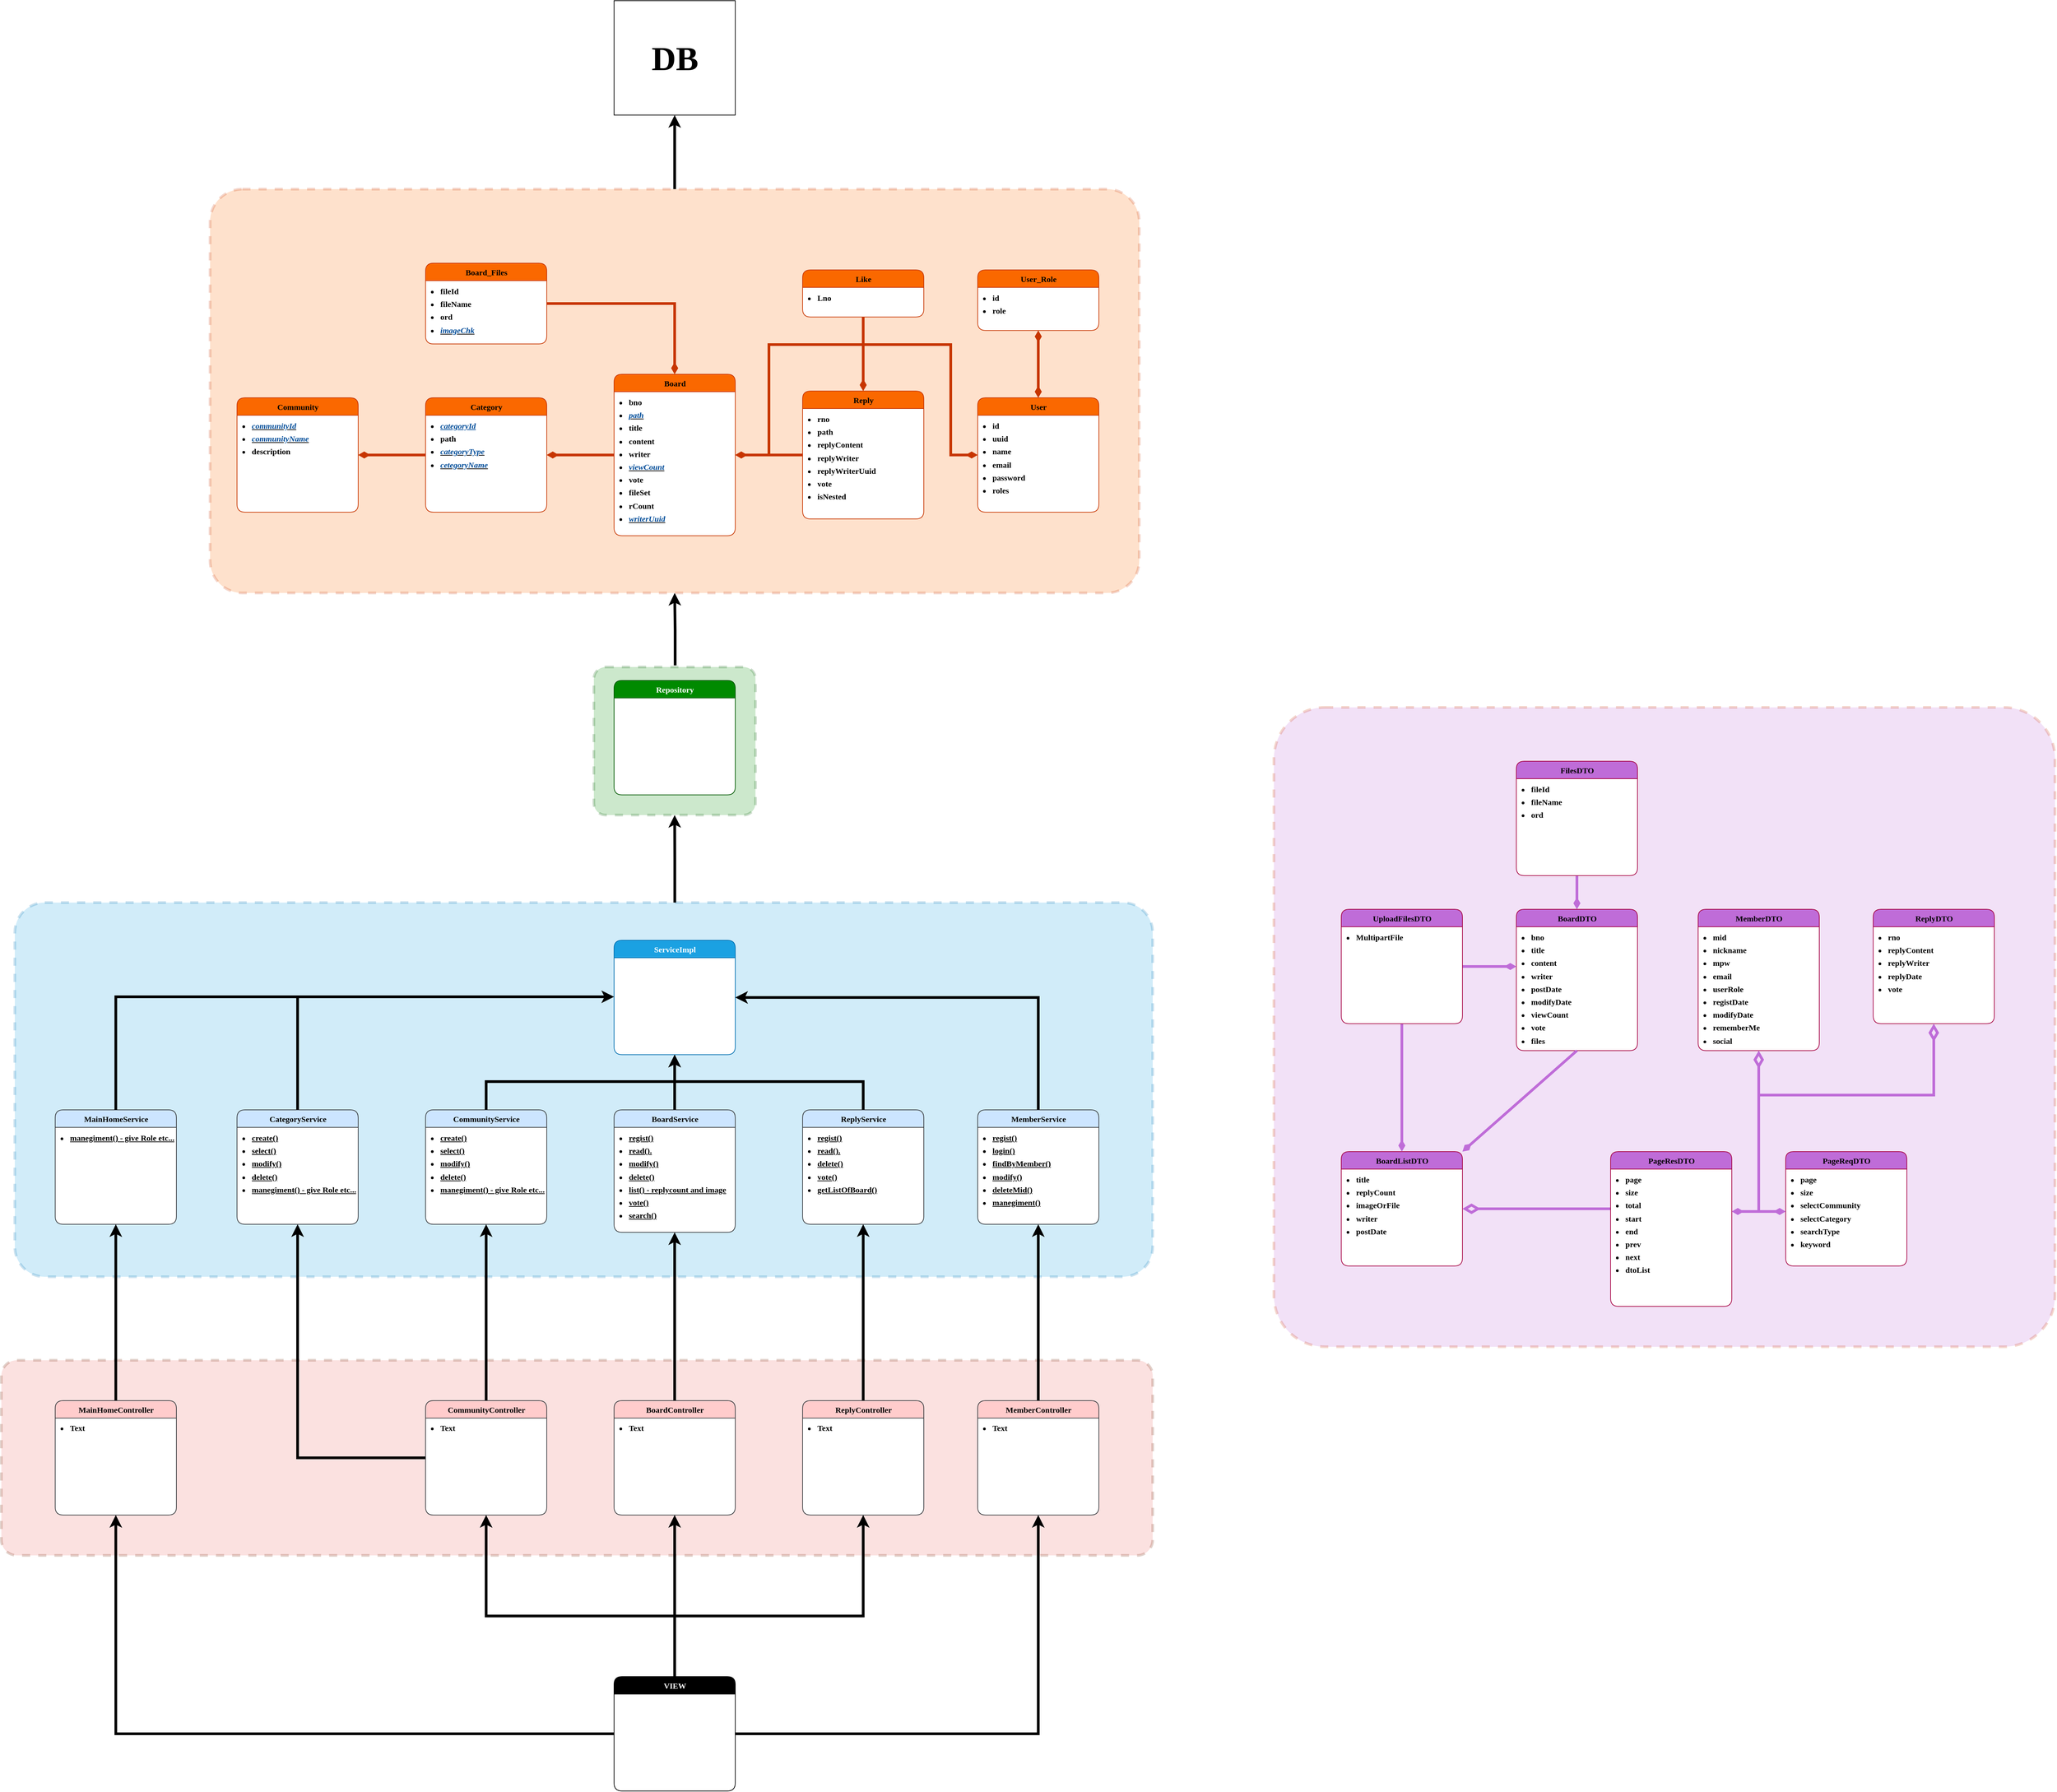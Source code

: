 <mxfile version="22.1.22" type="embed">
  <diagram name="Page-1" id="9f46799a-70d6-7492-0946-bef42562c5a5">
    <mxGraphModel dx="1633" dy="1542" grid="1" gridSize="10" guides="1" tooltips="1" connect="1" arrows="1" fold="1" page="0" pageScale="1" pageWidth="1100" pageHeight="850" background="none" math="0" shadow="0">
      <root>
        <mxCell id="0" />
        <mxCell id="1" parent="0" />
        <mxCell id="h4POohfaNBwg2EkNm5uO-270" value="&lt;span style=&quot;white-space: pre;&quot;&gt;&#x9;&lt;/span&gt;" style="rounded=1;html=1;fillColor=#BF6CD8;strokeWidth=4;dashed=1;perimeterSpacing=0;arcSize=8;strokeColor=#C73500;fontColor=#000000;opacity=20;align=center;fontFamily=Candara;fontStyle=1" parent="1" vertex="1">
          <mxGeometry x="1580" y="580" width="1160" height="950" as="geometry" />
        </mxCell>
        <mxCell id="h4POohfaNBwg2EkNm5uO-231" value="&lt;span style=&quot;white-space: pre;&quot;&gt;&#x9;&lt;/span&gt;" style="rounded=1;html=1;fillColor=#EA6B66;strokeWidth=4;dashed=1;perimeterSpacing=0;arcSize=8;strokeColor=#6D1F00;fontColor=#ffffff;opacity=20;align=center;fontFamily=Candara;fontStyle=1" parent="1" vertex="1">
          <mxGeometry x="-310" y="1550" width="1710" height="290" as="geometry" />
        </mxCell>
        <mxCell id="h4POohfaNBwg2EkNm5uO-230" value="&lt;span style=&quot;white-space: pre;&quot;&gt;&#x9;&lt;/span&gt;" style="rounded=1;html=1;fillColor=#008a00;strokeWidth=4;dashed=1;perimeterSpacing=0;arcSize=8;strokeColor=#005700;fontColor=#ffffff;opacity=20;align=center;fontFamily=Candara;fontStyle=1" parent="1" vertex="1">
          <mxGeometry x="570" y="520" width="240" height="220" as="geometry" />
        </mxCell>
        <mxCell id="h4POohfaNBwg2EkNm5uO-229" value="&lt;span style=&quot;white-space: pre;&quot;&gt;&#x9;&lt;/span&gt;" style="rounded=1;html=1;fillColor=#1ba1e2;strokeWidth=4;dashed=1;perimeterSpacing=0;arcSize=8;strokeColor=#006EAF;fontColor=#ffffff;opacity=20;align=center;fontFamily=Candara;fontStyle=1" parent="1" vertex="1">
          <mxGeometry x="-290" y="870" width="1690" height="556" as="geometry" />
        </mxCell>
        <mxCell id="h4POohfaNBwg2EkNm5uO-131" style="edgeStyle=orthogonalEdgeStyle;rounded=0;orthogonalLoop=1;jettySize=auto;html=1;entryX=0.5;entryY=1;entryDx=0;entryDy=0;align=center;fontSize=11;strokeWidth=4;fontFamily=Candara;" parent="1" source="h4POohfaNBwg2EkNm5uO-124" target="h4POohfaNBwg2EkNm5uO-127" edge="1">
          <mxGeometry relative="1" as="geometry" />
        </mxCell>
        <mxCell id="h4POohfaNBwg2EkNm5uO-124" value="&lt;span style=&quot;white-space: pre;&quot;&gt;&#x9;&lt;/span&gt;" style="rounded=1;html=1;fillColor=#fa6800;strokeWidth=4;dashed=1;perimeterSpacing=0;arcSize=8;strokeColor=#C73500;fontColor=#000000;opacity=20;align=center;fontFamily=Candara;fontStyle=1" parent="1" vertex="1">
          <mxGeometry y="-190" width="1380" height="600" as="geometry" />
        </mxCell>
        <mxCell id="h4POohfaNBwg2EkNm5uO-101" value="" style="edgeStyle=orthogonalEdgeStyle;rounded=0;orthogonalLoop=1;jettySize=auto;html=1;exitX=1;exitY=0.5;exitDx=0;exitDy=0;align=center;fontSize=11;strokeWidth=4;fontFamily=Candara;entryX=0.5;entryY=1;entryDx=0;entryDy=0;" parent="1" source="78961159f06e98e8-108" target="h4POohfaNBwg2EkNm5uO-99" edge="1">
          <mxGeometry relative="1" as="geometry">
            <mxPoint x="780" y="1928.517" as="sourcePoint" />
            <mxPoint x="1230" y="1510" as="targetPoint" />
          </mxGeometry>
        </mxCell>
        <mxCell id="h4POohfaNBwg2EkNm5uO-163" style="edgeStyle=orthogonalEdgeStyle;rounded=0;orthogonalLoop=1;jettySize=auto;html=1;entryX=0.5;entryY=1;entryDx=0;entryDy=0;align=center;fontSize=11;strokeWidth=4;fontFamily=Candara;" parent="1" source="78961159f06e98e8-108" target="h4POohfaNBwg2EkNm5uO-22" edge="1">
          <mxGeometry relative="1" as="geometry" />
        </mxCell>
        <mxCell id="h4POohfaNBwg2EkNm5uO-164" style="edgeStyle=orthogonalEdgeStyle;rounded=0;orthogonalLoop=1;jettySize=auto;html=1;entryX=0.5;entryY=1;entryDx=0;entryDy=0;align=center;fontSize=11;strokeWidth=4;fontFamily=Candara;" parent="1" source="78961159f06e98e8-108" target="h4POohfaNBwg2EkNm5uO-2" edge="1">
          <mxGeometry relative="1" as="geometry" />
        </mxCell>
        <mxCell id="78961159f06e98e8-108" value="VIEW" style="swimlane;html=1;fontStyle=1;align=center;verticalAlign=top;childLayout=stackLayout;horizontal=1;startSize=26;horizontalStack=0;resizeParent=1;resizeLast=0;collapsible=1;marginBottom=0;swimlaneFillColor=#ffffff;rounded=1;shadow=0;comic=0;labelBackgroundColor=none;strokeWidth=1;fillColor=#000000;fontFamily=Candara;fontSize=12;fontColor=#FFFFFF;" parent="1" vertex="1" collapsed="1">
          <mxGeometry x="600" y="2020" width="180" height="170" as="geometry">
            <mxRectangle x="840" y="390" width="160" height="147" as="alternateBounds" />
          </mxGeometry>
        </mxCell>
        <mxCell id="78961159f06e98e8-116" value="" style="line;html=1;strokeWidth=1;fillColor=none;align=left;verticalAlign=middle;spacingTop=-1;spacingLeft=3;spacingRight=3;rotatable=0;labelPosition=right;points=[];portConstraint=eastwest;" parent="78961159f06e98e8-108" vertex="1">
          <mxGeometry y="26" width="160" height="8" as="geometry" />
        </mxCell>
        <mxCell id="h4POohfaNBwg2EkNm5uO-26" value="" style="edgeStyle=orthogonalEdgeStyle;rounded=0;orthogonalLoop=1;jettySize=auto;html=1;align=center;fontSize=11;strokeWidth=4;fontFamily=Candara;" parent="1" source="h4POohfaNBwg2EkNm5uO-2" target="h4POohfaNBwg2EkNm5uO-24" edge="1">
          <mxGeometry relative="1" as="geometry" />
        </mxCell>
        <mxCell id="h4POohfaNBwg2EkNm5uO-2" value="MainHomeController" style="swimlane;html=1;fontStyle=1;align=center;verticalAlign=top;childLayout=stackLayout;horizontal=1;startSize=26;horizontalStack=0;resizeParent=1;resizeLast=0;collapsible=1;marginBottom=0;swimlaneFillColor=#ffffff;rounded=1;shadow=0;comic=0;labelBackgroundColor=none;strokeWidth=1;fontFamily=Candara;fontSize=12;fillColor=#ffcccc;strokeColor=#36393d;" parent="1" vertex="1">
          <mxGeometry x="-230" y="1610" width="180" height="170" as="geometry">
            <mxRectangle x="-160" y="1158" width="200" height="90" as="alternateBounds" />
          </mxGeometry>
        </mxCell>
        <mxCell id="h4POohfaNBwg2EkNm5uO-211" value="&lt;ul style=&quot;padding-left: 20px;&quot;&gt;&lt;li&gt;&lt;span style=&quot;background-color: initial;&quot;&gt;Text&lt;/span&gt;&lt;/li&gt;&lt;/ul&gt;" style="text;strokeColor=none;align=left;fillColor=none;html=1;verticalAlign=middle;rounded=0;fontFamily=Candara;fontSize=12;fontColor=#000000;fontStyle=1;labelBackgroundColor=none;spacingLeft=0;spacingBottom=1;" parent="h4POohfaNBwg2EkNm5uO-2" vertex="1">
          <mxGeometry y="26" width="180" height="30" as="geometry" />
        </mxCell>
        <mxCell id="h4POohfaNBwg2EkNm5uO-32" value="" style="edgeStyle=orthogonalEdgeStyle;rounded=0;orthogonalLoop=1;jettySize=auto;html=1;align=center;fontSize=11;strokeWidth=4;fontFamily=Candara;" parent="1" source="h4POohfaNBwg2EkNm5uO-20" target="h4POohfaNBwg2EkNm5uO-30" edge="1">
          <mxGeometry relative="1" as="geometry" />
        </mxCell>
        <mxCell id="h4POohfaNBwg2EkNm5uO-111" value="" style="edgeStyle=orthogonalEdgeStyle;rounded=0;orthogonalLoop=1;jettySize=auto;html=1;align=center;fontSize=11;strokeWidth=4;fontFamily=Candara;" parent="1" source="h4POohfaNBwg2EkNm5uO-20" target="h4POohfaNBwg2EkNm5uO-109" edge="1">
          <mxGeometry relative="1" as="geometry" />
        </mxCell>
        <mxCell id="h4POohfaNBwg2EkNm5uO-20" value="CommunityController" style="swimlane;html=1;fontStyle=1;align=center;verticalAlign=top;childLayout=stackLayout;horizontal=1;startSize=26;horizontalStack=0;resizeParent=1;resizeLast=0;collapsible=1;marginBottom=0;swimlaneFillColor=#ffffff;rounded=1;shadow=0;comic=0;labelBackgroundColor=none;strokeWidth=1;fontFamily=Candara;fontSize=12;fillColor=#ffcccc;strokeColor=#36393d;" parent="1" vertex="1">
          <mxGeometry x="320" y="1610" width="180" height="170" as="geometry">
            <mxRectangle x="400" y="1380" width="200" height="90" as="alternateBounds" />
          </mxGeometry>
        </mxCell>
        <mxCell id="h4POohfaNBwg2EkNm5uO-208" value="&lt;ul style=&quot;padding-left: 20px;&quot;&gt;&lt;li&gt;&lt;span style=&quot;background-color: initial;&quot;&gt;Text&lt;/span&gt;&lt;/li&gt;&lt;/ul&gt;" style="text;strokeColor=none;align=left;fillColor=none;html=1;verticalAlign=middle;rounded=0;fontFamily=Candara;fontSize=12;fontColor=#000000;fontStyle=1;labelBackgroundColor=none;spacingLeft=0;spacingBottom=1;" parent="h4POohfaNBwg2EkNm5uO-20" vertex="1">
          <mxGeometry y="26" width="180" height="30" as="geometry" />
        </mxCell>
        <mxCell id="h4POohfaNBwg2EkNm5uO-29" value="" style="edgeStyle=orthogonalEdgeStyle;rounded=0;orthogonalLoop=1;jettySize=auto;html=1;align=center;fontSize=11;strokeWidth=4;fontFamily=Candara;" parent="1" source="h4POohfaNBwg2EkNm5uO-22" target="h4POohfaNBwg2EkNm5uO-27" edge="1">
          <mxGeometry relative="1" as="geometry" />
        </mxCell>
        <mxCell id="h4POohfaNBwg2EkNm5uO-22" value="BoardController" style="swimlane;html=1;fontStyle=1;align=center;verticalAlign=top;childLayout=stackLayout;horizontal=1;startSize=26;horizontalStack=0;resizeParent=1;resizeLast=0;collapsible=1;marginBottom=0;swimlaneFillColor=#ffffff;rounded=1;shadow=0;comic=0;labelBackgroundColor=none;strokeWidth=1;fontFamily=Candara;fontSize=12;fillColor=#ffcccc;strokeColor=#36393d;" parent="1" vertex="1">
          <mxGeometry x="600" y="1610" width="180" height="170" as="geometry">
            <mxRectangle x="670" y="1380" width="200" height="90" as="alternateBounds" />
          </mxGeometry>
        </mxCell>
        <mxCell id="h4POohfaNBwg2EkNm5uO-209" value="&lt;ul style=&quot;padding-left: 20px;&quot;&gt;&lt;li&gt;&lt;span style=&quot;background-color: initial;&quot;&gt;Text&lt;/span&gt;&lt;/li&gt;&lt;/ul&gt;" style="text;strokeColor=none;align=left;fillColor=none;html=1;verticalAlign=middle;rounded=0;fontFamily=Candara;fontSize=12;fontColor=#000000;fontStyle=1;labelBackgroundColor=none;spacingLeft=0;spacingBottom=1;" parent="h4POohfaNBwg2EkNm5uO-22" vertex="1">
          <mxGeometry y="26" width="180" height="30" as="geometry" />
        </mxCell>
        <mxCell id="h4POohfaNBwg2EkNm5uO-24" value="MainHomeService" style="swimlane;html=1;fontStyle=1;align=center;verticalAlign=top;childLayout=stackLayout;horizontal=1;startSize=26;horizontalStack=0;resizeParent=1;resizeLast=0;collapsible=1;marginBottom=0;swimlaneFillColor=#ffffff;rounded=1;shadow=0;comic=0;labelBackgroundColor=none;strokeWidth=1;fillColor=#cce5ff;fontFamily=Candara;fontSize=12;strokeColor=#36393d;" parent="1" vertex="1">
          <mxGeometry x="-230" y="1178" width="180" height="170" as="geometry">
            <mxRectangle x="-160" y="990" width="200" height="90" as="alternateBounds" />
          </mxGeometry>
        </mxCell>
        <mxCell id="h4POohfaNBwg2EkNm5uO-220" value="&lt;ul style=&quot;padding-left: 20px; margin-top: 0px; line-height: 160%;&quot;&gt;&lt;li&gt;&lt;span style=&quot;background-color: initial;&quot;&gt;manegiment() - give Role etc...&lt;/span&gt;&lt;br&gt;&lt;/li&gt;&lt;/ul&gt;" style="text;strokeColor=none;align=left;fillColor=none;html=1;verticalAlign=top;rounded=0;fontFamily=Candara;fontSize=12;fontColor=#000000;fontStyle=5;labelBackgroundColor=none;spacingLeft=0;spacingBottom=1;" parent="h4POohfaNBwg2EkNm5uO-24" vertex="1">
          <mxGeometry y="26" width="180" height="30" as="geometry" />
        </mxCell>
        <mxCell id="h4POohfaNBwg2EkNm5uO-167" style="edgeStyle=orthogonalEdgeStyle;rounded=0;orthogonalLoop=1;jettySize=auto;html=1;entryX=0.5;entryY=1;entryDx=0;entryDy=0;align=center;fontSize=11;strokeWidth=4;fontFamily=Candara;" parent="1" source="h4POohfaNBwg2EkNm5uO-27" target="h4POohfaNBwg2EkNm5uO-47" edge="1">
          <mxGeometry relative="1" as="geometry" />
        </mxCell>
        <mxCell id="h4POohfaNBwg2EkNm5uO-27" value="BoardService" style="swimlane;html=1;fontStyle=1;align=center;verticalAlign=top;childLayout=stackLayout;horizontal=1;startSize=26;horizontalStack=0;resizeParent=1;resizeLast=0;collapsible=1;marginBottom=0;swimlaneFillColor=#ffffff;rounded=1;shadow=0;comic=0;labelBackgroundColor=none;strokeWidth=1;fillColor=#cce5ff;fontFamily=Candara;fontSize=12;strokeColor=#36393d;" parent="1" vertex="1">
          <mxGeometry x="600" y="1178" width="180" height="182" as="geometry">
            <mxRectangle x="670" y="1212" width="200" height="90" as="alternateBounds" />
          </mxGeometry>
        </mxCell>
        <mxCell id="h4POohfaNBwg2EkNm5uO-217" value="&lt;ul style=&quot;padding-left: 20px; margin-top: 0px; line-height: 160%;&quot;&gt;&lt;li&gt;&lt;span style=&quot;background-color: initial;&quot;&gt;regist()&lt;/span&gt;&lt;/li&gt;&lt;li&gt;&lt;span style=&quot;background-color: initial;&quot;&gt;read()&lt;/span&gt;.&lt;/li&gt;&lt;li&gt;modify()&lt;/li&gt;&lt;li&gt;delete()&lt;/li&gt;&lt;li&gt;list() - replycount and image&lt;/li&gt;&lt;li&gt;vote()&lt;/li&gt;&lt;li&gt;search()&lt;/li&gt;&lt;/ul&gt;" style="text;strokeColor=none;align=left;fillColor=none;html=1;verticalAlign=top;rounded=0;fontFamily=Candara;fontSize=12;fontColor=#000000;fontStyle=5;labelBackgroundColor=none;spacingLeft=0;spacingBottom=1;" parent="h4POohfaNBwg2EkNm5uO-27" vertex="1">
          <mxGeometry y="26" width="180" height="30" as="geometry" />
        </mxCell>
        <mxCell id="h4POohfaNBwg2EkNm5uO-169" style="edgeStyle=orthogonalEdgeStyle;rounded=0;orthogonalLoop=1;jettySize=auto;html=1;entryX=0.5;entryY=1;entryDx=0;entryDy=0;align=center;fontSize=11;strokeWidth=4;fontFamily=Candara;" parent="1" source="h4POohfaNBwg2EkNm5uO-30" target="h4POohfaNBwg2EkNm5uO-47" edge="1">
          <mxGeometry relative="1" as="geometry">
            <Array as="points">
              <mxPoint x="410" y="1136" />
              <mxPoint x="690" y="1136" />
            </Array>
          </mxGeometry>
        </mxCell>
        <mxCell id="h4POohfaNBwg2EkNm5uO-30" value="CommunityService" style="swimlane;html=1;fontStyle=1;align=center;verticalAlign=top;childLayout=stackLayout;horizontal=1;startSize=26;horizontalStack=0;resizeParent=1;resizeLast=0;collapsible=1;marginBottom=0;swimlaneFillColor=#ffffff;rounded=1;shadow=0;comic=0;labelBackgroundColor=none;strokeWidth=1;fillColor=#cce5ff;fontFamily=Candara;fontSize=12;strokeColor=#36393d;" parent="1" vertex="1">
          <mxGeometry x="320" y="1178" width="180" height="170" as="geometry">
            <mxRectangle x="400" y="1212" width="200" height="90" as="alternateBounds" />
          </mxGeometry>
        </mxCell>
        <mxCell id="h4POohfaNBwg2EkNm5uO-218" value="&lt;ul style=&quot;padding-left: 20px; margin-top: 0px; line-height: 160%;&quot;&gt;&lt;li&gt;create()&lt;/li&gt;&lt;li&gt;select()&lt;/li&gt;&lt;li&gt;modify()&lt;/li&gt;&lt;li&gt;delete()&lt;/li&gt;&lt;li&gt;manegiment() - give Role etc...&lt;/li&gt;&lt;/ul&gt;" style="text;strokeColor=none;align=left;fillColor=none;html=1;verticalAlign=top;rounded=0;fontFamily=Candara;fontSize=12;fontColor=#000000;fontStyle=5;labelBackgroundColor=none;spacingLeft=0;spacingBottom=1;" parent="h4POohfaNBwg2EkNm5uO-30" vertex="1">
          <mxGeometry y="26" width="180" height="30" as="geometry" />
        </mxCell>
        <mxCell id="h4POohfaNBwg2EkNm5uO-38" value="" style="edgeStyle=orthogonalEdgeStyle;rounded=0;orthogonalLoop=1;jettySize=auto;html=1;align=center;fontSize=11;strokeWidth=4;fontFamily=Candara;" parent="1" source="h4POohfaNBwg2EkNm5uO-33" target="h4POohfaNBwg2EkNm5uO-36" edge="1">
          <mxGeometry relative="1" as="geometry" />
        </mxCell>
        <mxCell id="h4POohfaNBwg2EkNm5uO-33" value="ReplyController" style="swimlane;html=1;fontStyle=1;align=center;verticalAlign=top;childLayout=stackLayout;horizontal=1;startSize=26;horizontalStack=0;resizeParent=1;resizeLast=0;collapsible=1;marginBottom=0;swimlaneFillColor=#ffffff;rounded=1;shadow=0;comic=0;labelBackgroundColor=none;strokeWidth=1;fontFamily=Candara;fontSize=12;fillColor=#ffcccc;strokeColor=#36393d;" parent="1" vertex="1">
          <mxGeometry x="880" y="1610" width="180" height="170" as="geometry">
            <mxRectangle x="940" y="1380" width="200" height="90" as="alternateBounds" />
          </mxGeometry>
        </mxCell>
        <mxCell id="h4POohfaNBwg2EkNm5uO-210" value="&lt;ul style=&quot;padding-left: 20px;&quot;&gt;&lt;li&gt;&lt;span style=&quot;background-color: initial;&quot;&gt;Text&lt;/span&gt;&lt;/li&gt;&lt;/ul&gt;" style="text;strokeColor=none;align=left;fillColor=none;html=1;verticalAlign=middle;rounded=0;fontFamily=Candara;fontSize=12;fontColor=#000000;fontStyle=1;labelBackgroundColor=none;spacingLeft=0;spacingBottom=1;" parent="h4POohfaNBwg2EkNm5uO-33" vertex="1">
          <mxGeometry y="26" width="180" height="30" as="geometry" />
        </mxCell>
        <mxCell id="h4POohfaNBwg2EkNm5uO-168" style="edgeStyle=orthogonalEdgeStyle;rounded=0;orthogonalLoop=1;jettySize=auto;html=1;entryX=0.5;entryY=1;entryDx=0;entryDy=0;align=center;fontSize=11;strokeWidth=4;fontFamily=Candara;" parent="1" source="h4POohfaNBwg2EkNm5uO-36" target="h4POohfaNBwg2EkNm5uO-47" edge="1">
          <mxGeometry relative="1" as="geometry">
            <Array as="points">
              <mxPoint x="970" y="1136" />
              <mxPoint x="690" y="1136" />
            </Array>
          </mxGeometry>
        </mxCell>
        <mxCell id="h4POohfaNBwg2EkNm5uO-36" value="ReplyService" style="swimlane;html=1;fontStyle=1;align=center;verticalAlign=top;childLayout=stackLayout;horizontal=1;startSize=26;horizontalStack=0;resizeParent=1;resizeLast=0;collapsible=1;marginBottom=0;swimlaneFillColor=#ffffff;rounded=1;shadow=0;comic=0;labelBackgroundColor=none;strokeWidth=1;fillColor=#cce5ff;fontFamily=Candara;fontSize=12;strokeColor=#36393d;" parent="1" vertex="1">
          <mxGeometry x="880" y="1178" width="180" height="170" as="geometry">
            <mxRectangle x="940" y="1212" width="200" height="90" as="alternateBounds" />
          </mxGeometry>
        </mxCell>
        <mxCell id="h4POohfaNBwg2EkNm5uO-216" value="&lt;ul style=&quot;padding-left: 20px; margin-top: 0px; line-height: 160%;&quot;&gt;&lt;li&gt;&lt;span style=&quot;background-color: initial;&quot;&gt;regist()&lt;/span&gt;&lt;/li&gt;&lt;li&gt;&lt;span style=&quot;background-color: initial;&quot;&gt;read()&lt;/span&gt;.&lt;/li&gt;&lt;li&gt;delete()&lt;/li&gt;&lt;li&gt;vote()&lt;/li&gt;&lt;li&gt;getListOfBoard()&lt;/li&gt;&lt;/ul&gt;" style="text;strokeColor=none;align=left;fillColor=none;html=1;verticalAlign=top;rounded=0;fontFamily=Candara;fontSize=12;fontColor=#000000;fontStyle=5;labelBackgroundColor=none;spacingLeft=0;spacingBottom=1;" parent="h4POohfaNBwg2EkNm5uO-36" vertex="1">
          <mxGeometry y="26" width="180" height="30" as="geometry" />
        </mxCell>
        <mxCell id="h4POohfaNBwg2EkNm5uO-63" value="" style="edgeStyle=orthogonalEdgeStyle;rounded=0;orthogonalLoop=1;jettySize=auto;html=1;align=center;fontSize=11;strokeWidth=4;fontFamily=Candara;" parent="1" target="h4POohfaNBwg2EkNm5uO-61" edge="1">
          <mxGeometry relative="1" as="geometry">
            <mxPoint x="674.857" y="590" as="sourcePoint" />
          </mxGeometry>
        </mxCell>
        <mxCell id="h4POohfaNBwg2EkNm5uO-170" style="edgeStyle=orthogonalEdgeStyle;rounded=0;orthogonalLoop=1;jettySize=auto;html=1;align=center;fontSize=11;strokeWidth=4;fontFamily=Candara;entryX=0.5;entryY=1;entryDx=0;entryDy=0;exitX=0.58;exitY=0;exitDx=0;exitDy=0;exitPerimeter=0;" parent="1" source="h4POohfaNBwg2EkNm5uO-229" target="h4POohfaNBwg2EkNm5uO-230" edge="1">
          <mxGeometry relative="1" as="geometry">
            <mxPoint x="690.2" y="848.332" as="sourcePoint" />
            <mxPoint x="690" y="780" as="targetPoint" />
          </mxGeometry>
        </mxCell>
        <mxCell id="h4POohfaNBwg2EkNm5uO-47" value="ServiceImpl" style="swimlane;html=1;fontStyle=1;align=center;verticalAlign=top;childLayout=stackLayout;horizontal=1;startSize=26;horizontalStack=0;resizeParent=1;resizeLast=0;collapsible=1;marginBottom=0;swimlaneFillColor=#ffffff;rounded=1;shadow=0;comic=0;labelBackgroundColor=none;strokeWidth=1;fillColor=#1ba1e2;fontFamily=Candara;fontSize=12;fontColor=#ffffff;strokeColor=#006EAF;" parent="1" vertex="1">
          <mxGeometry x="600" y="926" width="180" height="170" as="geometry">
            <mxRectangle x="670" y="990" width="200" height="90" as="alternateBounds" />
          </mxGeometry>
        </mxCell>
        <mxCell id="h4POohfaNBwg2EkNm5uO-200" value="&lt;div&gt;&lt;br&gt;&lt;/div&gt;" style="text;strokeColor=none;align=left;fillColor=none;html=1;verticalAlign=middle;rounded=0;fontFamily=Candara;fontSize=12;fontColor=#000000;fontStyle=1;labelBackgroundColor=none;spacingLeft=0;spacingBottom=1;" parent="h4POohfaNBwg2EkNm5uO-47" vertex="1">
          <mxGeometry y="26" width="180" height="30" as="geometry" />
        </mxCell>
        <mxCell id="h4POohfaNBwg2EkNm5uO-66" value="" style="edgeStyle=orthogonalEdgeStyle;rounded=0;orthogonalLoop=1;jettySize=auto;html=1;align=center;fontSize=11;strokeWidth=4;fontFamily=Candara;entryX=0.5;entryY=1;entryDx=0;entryDy=0;exitX=0.503;exitY=-0.011;exitDx=0;exitDy=0;exitPerimeter=0;" parent="1" source="h4POohfaNBwg2EkNm5uO-230" target="h4POohfaNBwg2EkNm5uO-124" edge="1">
          <mxGeometry relative="1" as="geometry">
            <mxPoint x="690" y="460" as="targetPoint" />
            <mxPoint x="690" y="550" as="sourcePoint" />
          </mxGeometry>
        </mxCell>
        <mxCell id="h4POohfaNBwg2EkNm5uO-61" value="Repository" style="swimlane;html=1;fontStyle=1;align=center;verticalAlign=top;childLayout=stackLayout;horizontal=1;startSize=26;horizontalStack=0;resizeParent=1;resizeLast=0;collapsible=1;marginBottom=0;swimlaneFillColor=#ffffff;rounded=1;shadow=0;comic=0;labelBackgroundColor=none;strokeWidth=1;fillColor=#008a00;fontFamily=Candara;fontSize=12;fontColor=#ffffff;strokeColor=#005700;" parent="1" vertex="1">
          <mxGeometry x="600" y="540" width="180" height="170" as="geometry">
            <mxRectangle x="670" y="822" width="200" height="90" as="alternateBounds" />
          </mxGeometry>
        </mxCell>
        <mxCell id="h4POohfaNBwg2EkNm5uO-199" value="&lt;div&gt;&lt;br&gt;&lt;/div&gt;" style="text;strokeColor=none;align=left;fillColor=none;html=1;verticalAlign=middle;rounded=0;fontFamily=Candara;fontSize=12;fontColor=#000000;fontStyle=1;labelBackgroundColor=none;spacingLeft=0;spacingBottom=1;" parent="h4POohfaNBwg2EkNm5uO-61" vertex="1">
          <mxGeometry y="26" width="180" height="30" as="geometry" />
        </mxCell>
        <mxCell id="h4POohfaNBwg2EkNm5uO-85" value="Community" style="swimlane;html=1;fontStyle=1;align=center;verticalAlign=top;childLayout=stackLayout;horizontal=1;startSize=26;horizontalStack=0;resizeParent=1;resizeLast=0;collapsible=1;marginBottom=0;swimlaneFillColor=#ffffff;rounded=1;shadow=0;comic=0;labelBackgroundColor=none;strokeWidth=1;fillColor=#fa6800;fontFamily=Candara;fontSize=12;fontColor=#000000;strokeColor=#C73500;swimlaneLine=1;glass=0;container=1;" parent="1" vertex="1">
          <mxGeometry x="40" y="120" width="180" height="170" as="geometry">
            <mxRectangle x="400" y="550" width="200" height="90" as="alternateBounds" />
          </mxGeometry>
        </mxCell>
        <mxCell id="h4POohfaNBwg2EkNm5uO-193" value="&lt;ul style=&quot;padding-left: 20px; margin-top: 0px; line-height: 160%;&quot;&gt;&lt;li&gt;&lt;span style=&quot;background-color: initial;&quot;&gt;&lt;u style=&quot;&quot;&gt;&lt;i&gt;&lt;font color=&quot;#004c99&quot;&gt;communityId&lt;/font&gt;&lt;/i&gt;&lt;/u&gt;&lt;/span&gt;&lt;/li&gt;&lt;li&gt;&lt;i&gt;&lt;u&gt;&lt;font color=&quot;#004c99&quot;&gt;communityName&lt;/font&gt;&lt;/u&gt;&lt;/i&gt;&lt;br&gt;&lt;/li&gt;&lt;li&gt;description&lt;/li&gt;&lt;/ul&gt;" style="text;strokeColor=none;align=left;fillColor=none;html=1;verticalAlign=top;rounded=0;fontFamily=Candara;fontSize=12;fontColor=#000000;fontStyle=1;labelBackgroundColor=none;spacingLeft=0;spacingBottom=1;" parent="h4POohfaNBwg2EkNm5uO-85" vertex="1">
          <mxGeometry y="26" width="180" height="30" as="geometry" />
        </mxCell>
        <mxCell id="h4POohfaNBwg2EkNm5uO-88" value="Board" style="swimlane;html=1;fontStyle=1;align=center;verticalAlign=top;childLayout=stackLayout;horizontal=1;startSize=26;horizontalStack=0;resizeParent=1;resizeLast=0;collapsible=1;marginBottom=0;swimlaneFillColor=#ffffff;rounded=1;shadow=0;comic=0;labelBackgroundColor=none;strokeWidth=1;fillColor=#fa6800;fontFamily=Candara;fontSize=12;fontColor=#000000;strokeColor=#C73500;" parent="1" vertex="1">
          <mxGeometry x="600" y="85" width="180" height="240" as="geometry">
            <mxRectangle x="670" y="550" width="200" height="90" as="alternateBounds" />
          </mxGeometry>
        </mxCell>
        <mxCell id="h4POohfaNBwg2EkNm5uO-195" value="&lt;ul style=&quot;padding-left: 20px; margin-top: 0px; line-height: 160%;&quot;&gt;&lt;li&gt;bno&lt;/li&gt;&lt;li&gt;&lt;i&gt;&lt;u&gt;&lt;font color=&quot;#004c99&quot;&gt;path&lt;/font&gt;&lt;/u&gt;&lt;/i&gt;&lt;/li&gt;&lt;li&gt;title&lt;/li&gt;&lt;li&gt;content&lt;/li&gt;&lt;li&gt;writer&lt;/li&gt;&lt;li&gt;&lt;u&gt;&lt;i&gt;&lt;font color=&quot;#004c99&quot;&gt;viewCount&lt;/font&gt;&lt;/i&gt;&lt;/u&gt;&lt;/li&gt;&lt;li&gt;vote&lt;/li&gt;&lt;li&gt;fileSet&lt;/li&gt;&lt;li&gt;rCount&lt;/li&gt;&lt;li&gt;&lt;u&gt;&lt;i&gt;&lt;font color=&quot;#004c99&quot;&gt;writerUuid&lt;/font&gt;&lt;/i&gt;&lt;/u&gt;&lt;/li&gt;&lt;/ul&gt;" style="text;strokeColor=none;align=left;fillColor=none;html=1;verticalAlign=top;rounded=0;fontFamily=Candara;fontSize=12;fontColor=#000000;fontStyle=1;labelBackgroundColor=none;spacingLeft=0;spacingBottom=1;" parent="h4POohfaNBwg2EkNm5uO-88" vertex="1">
          <mxGeometry y="26" width="180" height="30" as="geometry" />
        </mxCell>
        <mxCell id="h4POohfaNBwg2EkNm5uO-96" value="Reply" style="swimlane;html=1;fontStyle=1;align=center;verticalAlign=top;childLayout=stackLayout;horizontal=1;startSize=26;horizontalStack=0;resizeParent=1;resizeLast=0;collapsible=1;marginBottom=0;swimlaneFillColor=#ffffff;rounded=1;shadow=0;comic=0;labelBackgroundColor=none;strokeWidth=1;fillColor=#fa6800;fontFamily=Candara;fontSize=12;fontColor=#000000;strokeColor=#C73500;" parent="1" vertex="1">
          <mxGeometry x="880" y="110" width="180" height="190" as="geometry">
            <mxRectangle x="940" y="550" width="200" height="90" as="alternateBounds" />
          </mxGeometry>
        </mxCell>
        <mxCell id="h4POohfaNBwg2EkNm5uO-196" value="&lt;ul style=&quot;padding-left: 20px; margin-top: 0px; line-height: 160%;&quot;&gt;&lt;li&gt;&lt;span style=&quot;background-color: initial;&quot;&gt;rno&lt;/span&gt;&lt;/li&gt;&lt;li&gt;&lt;span style=&quot;background-color: initial;&quot;&gt;path&lt;/span&gt;&lt;/li&gt;&lt;li&gt;&lt;span style=&quot;background-color: initial;&quot;&gt;replyContent&lt;/span&gt;&lt;/li&gt;&lt;li&gt;&lt;span style=&quot;background-color: initial;&quot;&gt;replyWriter&lt;/span&gt;&lt;/li&gt;&lt;li&gt;replyWriterUuid&lt;/li&gt;&lt;li&gt;&lt;span style=&quot;background-color: initial;&quot;&gt;vote&lt;/span&gt;&lt;/li&gt;&lt;li&gt;&lt;span style=&quot;background-color: initial;&quot;&gt;isNested&lt;/span&gt;&lt;/li&gt;&lt;/ul&gt;" style="text;strokeColor=none;align=left;fillColor=none;html=1;verticalAlign=top;rounded=0;fontFamily=Candara;fontSize=12;fontColor=#000000;fontStyle=1;labelBackgroundColor=none;spacingLeft=0;spacingBottom=1;" parent="h4POohfaNBwg2EkNm5uO-96" vertex="1">
          <mxGeometry y="26" width="180" height="30" as="geometry" />
        </mxCell>
        <mxCell id="h4POohfaNBwg2EkNm5uO-104" value="" style="edgeStyle=orthogonalEdgeStyle;rounded=0;orthogonalLoop=1;jettySize=auto;html=1;align=center;fontSize=11;strokeWidth=4;fontFamily=Candara;" parent="1" source="h4POohfaNBwg2EkNm5uO-99" target="h4POohfaNBwg2EkNm5uO-102" edge="1">
          <mxGeometry relative="1" as="geometry" />
        </mxCell>
        <mxCell id="h4POohfaNBwg2EkNm5uO-99" value="MemberController" style="swimlane;html=1;fontStyle=1;align=center;verticalAlign=top;childLayout=stackLayout;horizontal=1;startSize=26;horizontalStack=0;resizeParent=1;resizeLast=0;collapsible=1;marginBottom=0;swimlaneFillColor=#ffffff;rounded=1;shadow=0;comic=0;labelBackgroundColor=none;strokeWidth=1;fontFamily=Candara;fontSize=12;fillColor=#ffcccc;strokeColor=#36393d;" parent="1" vertex="1">
          <mxGeometry x="1140" y="1610" width="180" height="170" as="geometry">
            <mxRectangle x="1210" y="1158" width="200" height="90" as="alternateBounds" />
          </mxGeometry>
        </mxCell>
        <mxCell id="h4POohfaNBwg2EkNm5uO-201" value="&lt;ul style=&quot;padding-left: 20px;&quot;&gt;&lt;li&gt;&lt;span style=&quot;background-color: initial;&quot;&gt;Text&lt;/span&gt;&lt;/li&gt;&lt;/ul&gt;" style="text;strokeColor=none;align=left;fillColor=none;html=1;verticalAlign=middle;rounded=0;fontFamily=Candara;fontSize=12;fontColor=#000000;fontStyle=1;labelBackgroundColor=none;spacingLeft=0;spacingBottom=1;" parent="h4POohfaNBwg2EkNm5uO-99" vertex="1">
          <mxGeometry y="26" width="180" height="30" as="geometry" />
        </mxCell>
        <mxCell id="h4POohfaNBwg2EkNm5uO-105" style="edgeStyle=orthogonalEdgeStyle;rounded=0;orthogonalLoop=1;jettySize=auto;html=1;align=center;fontSize=11;strokeWidth=4;fontFamily=Candara;exitX=0.5;exitY=0;exitDx=0;exitDy=0;entryX=1;entryY=0.5;entryDx=0;entryDy=0;" parent="1" source="h4POohfaNBwg2EkNm5uO-102" target="h4POohfaNBwg2EkNm5uO-47" edge="1">
          <mxGeometry relative="1" as="geometry">
            <mxPoint x="1140" y="996" as="sourcePoint" />
            <mxPoint x="1070" y="976" as="targetPoint" />
          </mxGeometry>
        </mxCell>
        <mxCell id="h4POohfaNBwg2EkNm5uO-102" value="MemberService" style="swimlane;html=1;fontStyle=1;align=center;verticalAlign=top;childLayout=stackLayout;horizontal=1;startSize=26;horizontalStack=0;resizeParent=1;resizeLast=0;collapsible=1;marginBottom=0;swimlaneFillColor=#ffffff;rounded=1;shadow=0;comic=0;labelBackgroundColor=none;strokeWidth=1;fillColor=#cce5ff;fontFamily=Candara;fontSize=12;strokeColor=#36393d;" parent="1" vertex="1">
          <mxGeometry x="1140" y="1178" width="180" height="170" as="geometry">
            <mxRectangle x="1210" y="990" width="200" height="90" as="alternateBounds" />
          </mxGeometry>
        </mxCell>
        <mxCell id="h4POohfaNBwg2EkNm5uO-198" value="&lt;ul style=&quot;padding-left: 20px; margin-top: 0px; line-height: 160%;&quot;&gt;&lt;li&gt;&lt;span style=&quot;background-color: initial;&quot;&gt;regist()&lt;/span&gt;&lt;/li&gt;&lt;li&gt;&lt;span style=&quot;background-color: initial;&quot;&gt;login()&lt;/span&gt;&lt;/li&gt;&lt;li&gt;&lt;span style=&quot;background-color: initial;&quot;&gt;findByMember()&lt;/span&gt;&lt;/li&gt;&lt;li&gt;&lt;span style=&quot;background-color: initial;&quot;&gt;modify()&lt;/span&gt;&lt;/li&gt;&lt;li&gt;deleteMid()&lt;/li&gt;&lt;li&gt;manegiment()&lt;/li&gt;&lt;/ul&gt;" style="text;strokeColor=none;align=left;fillColor=none;html=1;verticalAlign=top;rounded=0;fontFamily=Candara;fontSize=12;fontColor=#000000;fontStyle=5;labelBackgroundColor=none;spacingLeft=0;spacingBottom=1;" parent="h4POohfaNBwg2EkNm5uO-102" vertex="1">
          <mxGeometry y="26" width="180" height="30" as="geometry" />
        </mxCell>
        <mxCell id="h4POohfaNBwg2EkNm5uO-227" value="" style="edgeStyle=orthogonalEdgeStyle;rounded=0;orthogonalLoop=1;jettySize=auto;html=1;fontFamily=Verdana;fontSize=12;fontColor=#000000;fontStyle=1;labelBackgroundColor=none;startArrow=diamondThin;startFill=1;endArrow=diamondThin;endFill=1;fillColor=#fa6800;strokeColor=#C73500;strokeWidth=4;entryX=0.5;entryY=1;entryDx=0;entryDy=0;" parent="1" source="h4POohfaNBwg2EkNm5uO-106" target="19" edge="1">
          <mxGeometry relative="1" as="geometry">
            <mxPoint x="1230" y="40" as="targetPoint" />
          </mxGeometry>
        </mxCell>
        <mxCell id="h4POohfaNBwg2EkNm5uO-106" value="User" style="swimlane;html=1;fontStyle=1;align=center;verticalAlign=top;childLayout=stackLayout;horizontal=1;startSize=26;horizontalStack=0;resizeParent=1;resizeLast=0;collapsible=1;marginBottom=0;swimlaneFillColor=#ffffff;rounded=1;shadow=0;comic=0;labelBackgroundColor=none;strokeWidth=1;fillColor=#fa6800;fontFamily=Candara;fontSize=12;fontColor=#000000;strokeColor=#C73500;" parent="1" vertex="1">
          <mxGeometry x="1140" y="120" width="180" height="170" as="geometry">
            <mxRectangle x="1210" y="550" width="200" height="90" as="alternateBounds" />
          </mxGeometry>
        </mxCell>
        <mxCell id="h4POohfaNBwg2EkNm5uO-214" value="&lt;ul style=&quot;padding-left: 20px; margin-top: 0px; line-height: 160%;&quot;&gt;&lt;li&gt;id&lt;/li&gt;&lt;li&gt;uuid&lt;/li&gt;&lt;li&gt;name&lt;/li&gt;&lt;li&gt;email&lt;/li&gt;&lt;li&gt;password&lt;/li&gt;&lt;li&gt;roles&lt;/li&gt;&lt;/ul&gt;" style="text;strokeColor=none;align=left;fillColor=none;html=1;verticalAlign=top;rounded=0;fontFamily=Candara;fontSize=12;fontColor=#000000;fontStyle=1;labelBackgroundColor=none;spacingLeft=0;spacingBottom=1;" parent="h4POohfaNBwg2EkNm5uO-106" vertex="1">
          <mxGeometry y="26" width="180" height="30" as="geometry" />
        </mxCell>
        <mxCell id="h4POohfaNBwg2EkNm5uO-112" style="edgeStyle=orthogonalEdgeStyle;rounded=0;orthogonalLoop=1;jettySize=auto;html=1;endArrow=classic;endFill=1;jumpSize=6;targetPerimeterSpacing=0;align=center;fontSize=11;strokeWidth=4;fontFamily=Candara;" parent="1" edge="1">
          <mxGeometry relative="1" as="geometry">
            <mxPoint x="600" y="1010" as="targetPoint" />
            <mxPoint x="130.003" y="1188" as="sourcePoint" />
            <Array as="points">
              <mxPoint x="130" y="1010" />
            </Array>
          </mxGeometry>
        </mxCell>
        <mxCell id="h4POohfaNBwg2EkNm5uO-109" value="CategoryService" style="swimlane;html=1;fontStyle=1;align=center;verticalAlign=top;childLayout=stackLayout;horizontal=1;startSize=26;horizontalStack=0;resizeParent=1;resizeLast=0;collapsible=1;marginBottom=0;swimlaneFillColor=#ffffff;rounded=1;shadow=0;comic=0;labelBackgroundColor=none;strokeWidth=1;fillColor=#cce5ff;fontFamily=Candara;fontSize=12;strokeColor=#36393d;" parent="1" vertex="1">
          <mxGeometry x="40" y="1178" width="180" height="170" as="geometry">
            <mxRectangle x="120" y="1212" width="200" height="90" as="alternateBounds" />
          </mxGeometry>
        </mxCell>
        <mxCell id="h4POohfaNBwg2EkNm5uO-219" value="&lt;ul style=&quot;padding-left: 20px; margin-top: 0px; line-height: 160%;&quot;&gt;&lt;li&gt;create()&lt;/li&gt;&lt;li&gt;select()&lt;/li&gt;&lt;li&gt;modify()&lt;/li&gt;&lt;li&gt;delete()&lt;/li&gt;&lt;li&gt;manegiment() - give Role etc...&lt;/li&gt;&lt;/ul&gt;" style="text;strokeColor=none;align=left;fillColor=none;html=1;verticalAlign=top;rounded=0;fontFamily=Candara;fontSize=12;fontColor=#000000;fontStyle=5;labelBackgroundColor=none;spacingLeft=0;spacingBottom=1;" parent="h4POohfaNBwg2EkNm5uO-109" vertex="1">
          <mxGeometry y="26" width="180" height="30" as="geometry" />
        </mxCell>
        <mxCell id="h4POohfaNBwg2EkNm5uO-116" value="Category" style="swimlane;html=1;fontStyle=1;align=center;verticalAlign=top;childLayout=stackLayout;horizontal=1;startSize=26;horizontalStack=0;resizeParent=1;resizeLast=0;collapsible=1;marginBottom=0;swimlaneFillColor=#ffffff;rounded=1;shadow=0;comic=0;labelBackgroundColor=none;strokeWidth=1;fillColor=#fa6800;fontFamily=Candara;fontSize=12;fontColor=#000000;strokeColor=#C73500;perimeterSpacing=0;" parent="1" vertex="1">
          <mxGeometry x="320" y="120" width="180" height="170" as="geometry">
            <mxRectangle x="120" y="550" width="200" height="90" as="alternateBounds" />
          </mxGeometry>
        </mxCell>
        <object label="&lt;ul style=&quot;padding-left: 20px; margin-right: 0px; margin-top: 0px; margin-bottom: 0px; line-height: 160%;&quot;&gt;&lt;li&gt;&lt;font color=&quot;#004c99&quot;&gt;&lt;i&gt;&lt;u&gt;categoryId&lt;/u&gt;&lt;/i&gt;&lt;/font&gt;&lt;/li&gt;&lt;li&gt;path&lt;/li&gt;&lt;li&gt;&lt;i&gt;&lt;u&gt;&lt;font color=&quot;#004c99&quot;&gt;categoryType&lt;/font&gt;&lt;/u&gt;&lt;/i&gt;&lt;/li&gt;&lt;li&gt;&lt;i&gt;&lt;u&gt;&lt;font color=&quot;#004c99&quot;&gt;cetegoryName&lt;/font&gt;&lt;/u&gt;&lt;/i&gt;&lt;/li&gt;&lt;/ul&gt;" line-height="2" placeholders="1" id="h4POohfaNBwg2EkNm5uO-171">
          <mxCell style="text;strokeColor=none;align=left;fillColor=none;verticalAlign=top;rounded=0;fontFamily=Candara;fontSize=12;fontColor=#000000;fontStyle=1;labelBackgroundColor=none;spacingLeft=0;spacingBottom=1;arcSize=14;line-height=5;html=1;" parent="h4POohfaNBwg2EkNm5uO-116" vertex="1">
            <mxGeometry y="26" width="180" height="30" as="geometry" />
          </mxCell>
        </object>
        <mxCell id="h4POohfaNBwg2EkNm5uO-127" value="&lt;span&gt;&lt;font style=&quot;font-size: 50px;&quot;&gt;DB&lt;/font&gt;&lt;/span&gt;" style="rounded=0;html=1;align=center;fontFamily=Candara;fontStyle=1" parent="1" vertex="1">
          <mxGeometry x="600" y="-470" width="180" height="170" as="geometry" />
        </mxCell>
        <mxCell id="h4POohfaNBwg2EkNm5uO-165" value="" style="endArrow=classic;html=1;rounded=0;entryX=0.5;entryY=1;entryDx=0;entryDy=0;align=center;fontSize=11;strokeWidth=4;fontFamily=Candara;" parent="1" target="h4POohfaNBwg2EkNm5uO-20" edge="1">
          <mxGeometry width="50" height="50" relative="1" as="geometry">
            <mxPoint x="690" y="1930" as="sourcePoint" />
            <mxPoint x="410" y="1860" as="targetPoint" />
            <Array as="points">
              <mxPoint x="410" y="1930" />
            </Array>
          </mxGeometry>
        </mxCell>
        <mxCell id="h4POohfaNBwg2EkNm5uO-166" value="" style="endArrow=classic;html=1;rounded=0;entryX=0.5;entryY=1;entryDx=0;entryDy=0;align=center;fontSize=11;strokeWidth=4;fontFamily=Candara;" parent="1" target="h4POohfaNBwg2EkNm5uO-33" edge="1">
          <mxGeometry width="50" height="50" relative="1" as="geometry">
            <mxPoint x="690" y="1930" as="sourcePoint" />
            <mxPoint x="970" y="1860" as="targetPoint" />
            <Array as="points">
              <mxPoint x="970" y="1930" />
            </Array>
          </mxGeometry>
        </mxCell>
        <mxCell id="h4POohfaNBwg2EkNm5uO-224" style="edgeStyle=orthogonalEdgeStyle;rounded=0;orthogonalLoop=1;jettySize=auto;html=1;fontFamily=Verdana;fontSize=12;fontColor=#000000;fontStyle=1;labelBackgroundColor=none;strokeWidth=4;endArrow=diamondThin;endFill=1;fillColor=#fa6800;strokeColor=#C73500;" parent="1" source="h4POohfaNBwg2EkNm5uO-222" target="h4POohfaNBwg2EkNm5uO-88" edge="1">
          <mxGeometry relative="1" as="geometry" />
        </mxCell>
        <mxCell id="h4POohfaNBwg2EkNm5uO-222" value="Board_Files" style="swimlane;html=1;fontStyle=1;align=center;verticalAlign=top;childLayout=stackLayout;horizontal=1;startSize=26;horizontalStack=0;resizeParent=1;resizeLast=0;collapsible=1;marginBottom=0;swimlaneFillColor=#ffffff;rounded=1;shadow=0;comic=0;labelBackgroundColor=none;strokeWidth=1;fillColor=#fa6800;fontFamily=Candara;fontSize=12;fontColor=#000000;strokeColor=#C73500;" parent="1" vertex="1">
          <mxGeometry x="320" y="-80" width="180" height="120" as="geometry">
            <mxRectangle x="670" y="550" width="200" height="90" as="alternateBounds" />
          </mxGeometry>
        </mxCell>
        <mxCell id="h4POohfaNBwg2EkNm5uO-223" value="&lt;ul style=&quot;padding-left: 20px; margin-top: 0px; line-height: 160%;&quot;&gt;&lt;li&gt;fileId&lt;/li&gt;&lt;li&gt;fileName&lt;/li&gt;&lt;li&gt;ord&lt;/li&gt;&lt;li&gt;&lt;i&gt;&lt;u&gt;&lt;font color=&quot;#004c99&quot;&gt;imageChk&lt;/font&gt;&lt;/u&gt;&lt;/i&gt;&lt;/li&gt;&lt;/ul&gt;" style="text;strokeColor=none;align=left;fillColor=none;html=1;verticalAlign=top;rounded=0;fontFamily=Candara;fontSize=12;fontColor=#000000;fontStyle=1;labelBackgroundColor=none;spacingLeft=0;spacingBottom=1;" parent="h4POohfaNBwg2EkNm5uO-222" vertex="1">
          <mxGeometry y="26" width="180" height="30" as="geometry" />
        </mxCell>
        <mxCell id="h4POohfaNBwg2EkNm5uO-228" value="" style="endArrow=none;html=1;rounded=0;fontFamily=Verdana;fontSize=12;fontColor=#000000;fontStyle=1;labelBackgroundColor=none;exitX=0.5;exitY=0;exitDx=0;exitDy=0;strokeWidth=4;" parent="1" source="h4POohfaNBwg2EkNm5uO-24" edge="1">
          <mxGeometry width="50" height="50" relative="1" as="geometry">
            <mxPoint x="-120" y="1116" as="sourcePoint" />
            <mxPoint x="130" y="1010" as="targetPoint" />
            <Array as="points">
              <mxPoint x="-140" y="1010" />
            </Array>
          </mxGeometry>
        </mxCell>
        <mxCell id="h4POohfaNBwg2EkNm5uO-241" value="" style="edgeStyle=orthogonalEdgeStyle;rounded=0;orthogonalLoop=1;jettySize=auto;html=1;fontFamily=Verdana;fontSize=12;fontColor=#000000;fontStyle=1;labelBackgroundColor=none;strokeWidth=4;endArrow=diamondThin;endFill=1;strokeColor=#BF6CD8;" parent="1" source="h4POohfaNBwg2EkNm5uO-234" target="h4POohfaNBwg2EkNm5uO-239" edge="1">
          <mxGeometry relative="1" as="geometry" />
        </mxCell>
        <mxCell id="h4POohfaNBwg2EkNm5uO-234" value="FilesDTO" style="swimlane;html=1;fontStyle=1;align=center;verticalAlign=top;childLayout=stackLayout;horizontal=1;startSize=26;horizontalStack=0;resizeParent=1;resizeLast=0;collapsible=1;marginBottom=0;swimlaneFillColor=#ffffff;rounded=1;shadow=0;comic=0;labelBackgroundColor=none;strokeWidth=1;fillColor=#BF6CD8;fontFamily=Candara;fontSize=12;strokeColor=#A50040;fontColor=#000000;" parent="1" vertex="1">
          <mxGeometry x="1940" y="660" width="180" height="170" as="geometry">
            <mxRectangle x="-160" y="990" width="200" height="90" as="alternateBounds" />
          </mxGeometry>
        </mxCell>
        <mxCell id="h4POohfaNBwg2EkNm5uO-278" value="&lt;ul style=&quot;padding-left: 20px; margin-top: 0px; line-height: 160%;&quot;&gt;&lt;li&gt;fileId&lt;/li&gt;&lt;li&gt;fileName&lt;/li&gt;&lt;li&gt;ord&lt;/li&gt;&lt;/ul&gt;" style="text;strokeColor=none;align=left;fillColor=none;html=1;verticalAlign=top;rounded=0;fontFamily=Candara;fontSize=12;fontColor=#000000;fontStyle=1;labelBackgroundColor=none;spacingLeft=0;spacingBottom=1;" parent="h4POohfaNBwg2EkNm5uO-234" vertex="1">
          <mxGeometry y="26" width="180" height="30" as="geometry" />
        </mxCell>
        <mxCell id="h4POohfaNBwg2EkNm5uO-239" value="BoardDTO" style="swimlane;html=1;fontStyle=1;align=center;verticalAlign=top;childLayout=stackLayout;horizontal=1;startSize=26;horizontalStack=0;resizeParent=1;resizeLast=0;collapsible=1;marginBottom=0;swimlaneFillColor=#ffffff;rounded=1;shadow=0;comic=0;labelBackgroundColor=none;strokeWidth=1;fillColor=#BF6CD8;fontFamily=Candara;fontSize=12;strokeColor=#A50040;fontColor=#000000;" parent="1" vertex="1">
          <mxGeometry x="1940" y="880" width="180" height="210" as="geometry">
            <mxRectangle x="-160" y="990" width="200" height="90" as="alternateBounds" />
          </mxGeometry>
        </mxCell>
        <mxCell id="h4POohfaNBwg2EkNm5uO-276" value="&lt;ul style=&quot;padding-left: 20px; margin-top: 0px; line-height: 160%;&quot;&gt;&lt;li&gt;bno&lt;/li&gt;&lt;li&gt;title&lt;/li&gt;&lt;li&gt;content&lt;/li&gt;&lt;li&gt;writer&lt;/li&gt;&lt;li&gt;postDate&lt;/li&gt;&lt;li&gt;modifyDate&lt;/li&gt;&lt;li&gt;viewCount&lt;/li&gt;&lt;li&gt;vote&lt;/li&gt;&lt;li&gt;files&lt;/li&gt;&lt;/ul&gt;" style="text;strokeColor=none;align=left;fillColor=none;html=1;verticalAlign=top;rounded=0;fontFamily=Candara;fontSize=12;fontColor=#000000;fontStyle=1;labelBackgroundColor=none;spacingLeft=0;spacingBottom=1;" parent="h4POohfaNBwg2EkNm5uO-239" vertex="1">
          <mxGeometry y="26" width="180" height="30" as="geometry" />
        </mxCell>
        <mxCell id="h4POohfaNBwg2EkNm5uO-242" value="BoardListDTO" style="swimlane;html=1;fontStyle=1;align=center;verticalAlign=top;childLayout=stackLayout;horizontal=1;startSize=26;horizontalStack=0;resizeParent=1;resizeLast=0;collapsible=1;marginBottom=0;swimlaneFillColor=#ffffff;rounded=1;shadow=0;comic=0;labelBackgroundColor=none;strokeWidth=1;fillColor=#BF6CD8;fontFamily=Candara;fontSize=12;strokeColor=#A50040;fontColor=#000000;" parent="1" vertex="1">
          <mxGeometry x="1680" y="1240" width="180" height="170" as="geometry">
            <mxRectangle x="-160" y="990" width="200" height="90" as="alternateBounds" />
          </mxGeometry>
        </mxCell>
        <mxCell id="h4POohfaNBwg2EkNm5uO-243" value="&lt;ul style=&quot;padding-left: 20px; margin-top: 0px; line-height: 160%;&quot;&gt;&lt;li&gt;title&lt;/li&gt;&lt;li&gt;replyCount&lt;/li&gt;&lt;li&gt;imageOrFile&lt;/li&gt;&lt;li&gt;writer&lt;/li&gt;&lt;li&gt;postDate&lt;/li&gt;&lt;/ul&gt;" style="text;strokeColor=none;align=left;fillColor=none;html=1;verticalAlign=top;rounded=0;fontFamily=Candara;fontSize=12;fontColor=#000000;fontStyle=1;labelBackgroundColor=none;spacingLeft=0;spacingBottom=1;" parent="h4POohfaNBwg2EkNm5uO-242" vertex="1">
          <mxGeometry y="26" width="180" height="30" as="geometry" />
        </mxCell>
        <mxCell id="h4POohfaNBwg2EkNm5uO-271" style="edgeStyle=orthogonalEdgeStyle;rounded=0;orthogonalLoop=1;jettySize=auto;html=1;fontFamily=Verdana;fontSize=12;fontColor=#000000;fontStyle=1;labelBackgroundColor=none;endArrow=diamondThin;endFill=1;strokeWidth=4;strokeColor=#BF6CD8;" parent="1" source="h4POohfaNBwg2EkNm5uO-245" edge="1">
          <mxGeometry relative="1" as="geometry">
            <mxPoint x="1940" y="965" as="targetPoint" />
            <Array as="points">
              <mxPoint x="1940" y="965" />
            </Array>
          </mxGeometry>
        </mxCell>
        <mxCell id="h4POohfaNBwg2EkNm5uO-273" style="edgeStyle=orthogonalEdgeStyle;rounded=0;orthogonalLoop=1;jettySize=auto;html=1;entryX=0.5;entryY=0;entryDx=0;entryDy=0;fontFamily=Verdana;fontSize=12;fontColor=#000000;fontStyle=1;labelBackgroundColor=none;endArrow=diamondThin;endFill=1;strokeWidth=4;strokeColor=#BF6CD8;" parent="1" source="h4POohfaNBwg2EkNm5uO-245" target="h4POohfaNBwg2EkNm5uO-242" edge="1">
          <mxGeometry relative="1" as="geometry" />
        </mxCell>
        <mxCell id="h4POohfaNBwg2EkNm5uO-245" value="UploadFilesDTO" style="swimlane;html=1;fontStyle=1;align=center;verticalAlign=top;childLayout=stackLayout;horizontal=1;startSize=26;horizontalStack=0;resizeParent=1;resizeLast=0;collapsible=1;marginBottom=0;swimlaneFillColor=#ffffff;rounded=1;shadow=0;comic=0;labelBackgroundColor=none;strokeWidth=1;fillColor=#BF6CD8;fontFamily=Candara;fontSize=12;strokeColor=#A50040;fontColor=#000000;" parent="1" vertex="1">
          <mxGeometry x="1680" y="880" width="180" height="170" as="geometry">
            <mxRectangle x="-160" y="990" width="200" height="90" as="alternateBounds" />
          </mxGeometry>
        </mxCell>
        <mxCell id="h4POohfaNBwg2EkNm5uO-246" value="&lt;ul style=&quot;padding-left: 20px; margin-top: 0px; line-height: 160%;&quot;&gt;&lt;li&gt;MultipartFile&lt;/li&gt;&lt;/ul&gt;" style="text;strokeColor=none;align=left;fillColor=none;html=1;verticalAlign=top;rounded=0;fontFamily=Candara;fontSize=12;fontColor=#000000;fontStyle=1;labelBackgroundColor=none;spacingLeft=0;spacingBottom=1;" parent="h4POohfaNBwg2EkNm5uO-245" vertex="1">
          <mxGeometry y="26" width="180" height="30" as="geometry" />
        </mxCell>
        <mxCell id="h4POohfaNBwg2EkNm5uO-248" value="MemberDTO" style="swimlane;html=1;fontStyle=1;align=center;verticalAlign=top;childLayout=stackLayout;horizontal=1;startSize=26;horizontalStack=0;resizeParent=1;resizeLast=0;collapsible=1;marginBottom=0;swimlaneFillColor=#ffffff;rounded=1;shadow=0;comic=0;labelBackgroundColor=none;strokeWidth=1;fillColor=#BF6CD8;fontFamily=Candara;fontSize=12;strokeColor=#A50040;fontColor=#000000;" parent="1" vertex="1">
          <mxGeometry x="2210" y="880" width="180" height="210" as="geometry">
            <mxRectangle x="-160" y="990" width="200" height="90" as="alternateBounds" />
          </mxGeometry>
        </mxCell>
        <mxCell id="h4POohfaNBwg2EkNm5uO-279" value="&lt;ul style=&quot;padding-left: 20px; margin-top: 0px; line-height: 160%;&quot;&gt;&lt;li&gt;mid&lt;/li&gt;&lt;li&gt;nickname&lt;/li&gt;&lt;li&gt;mpw&lt;/li&gt;&lt;li&gt;email&lt;/li&gt;&lt;li&gt;userRole&lt;/li&gt;&lt;li&gt;registDate&lt;/li&gt;&lt;li&gt;modifyDate&lt;/li&gt;&lt;li&gt;rememberMe&lt;/li&gt;&lt;li&gt;social&lt;/li&gt;&lt;/ul&gt;" style="text;strokeColor=none;align=left;fillColor=none;html=1;verticalAlign=top;rounded=0;fontFamily=Candara;fontSize=12;fontColor=#000000;fontStyle=1;labelBackgroundColor=none;spacingLeft=0;spacingBottom=1;" parent="h4POohfaNBwg2EkNm5uO-248" vertex="1">
          <mxGeometry y="26" width="180" height="30" as="geometry" />
        </mxCell>
        <mxCell id="h4POohfaNBwg2EkNm5uO-252" value="ReplyDTO" style="swimlane;html=1;fontStyle=1;align=center;verticalAlign=top;childLayout=stackLayout;horizontal=1;startSize=26;horizontalStack=0;resizeParent=1;resizeLast=0;collapsible=1;marginBottom=0;swimlaneFillColor=#ffffff;rounded=1;shadow=0;comic=0;labelBackgroundColor=none;strokeWidth=1;fillColor=#BF6CD8;fontFamily=Candara;fontSize=12;strokeColor=#A50040;fontColor=#000000;" parent="1" vertex="1">
          <mxGeometry x="2470" y="880" width="180" height="170" as="geometry">
            <mxRectangle x="-160" y="990" width="200" height="90" as="alternateBounds" />
          </mxGeometry>
        </mxCell>
        <mxCell id="h4POohfaNBwg2EkNm5uO-280" value="&lt;ul style=&quot;padding-left: 20px; margin-top: 0px; line-height: 160%;&quot;&gt;&lt;li&gt;&lt;span style=&quot;background-color: initial;&quot;&gt;rno&lt;/span&gt;&lt;/li&gt;&lt;li&gt;&lt;span style=&quot;background-color: initial;&quot;&gt;replyContent&lt;/span&gt;&lt;/li&gt;&lt;li&gt;&lt;span style=&quot;background-color: initial;&quot;&gt;replyWriter&lt;/span&gt;&lt;/li&gt;&lt;li&gt;&lt;span style=&quot;background-color: initial;&quot;&gt;replyDate&lt;/span&gt;&lt;/li&gt;&lt;li&gt;&lt;span style=&quot;background-color: initial;&quot;&gt;vote&lt;/span&gt;&lt;/li&gt;&lt;/ul&gt;" style="text;strokeColor=none;align=left;fillColor=none;html=1;verticalAlign=top;rounded=0;fontFamily=Candara;fontSize=12;fontColor=#000000;fontStyle=1;labelBackgroundColor=none;spacingLeft=0;spacingBottom=1;" parent="h4POohfaNBwg2EkNm5uO-252" vertex="1">
          <mxGeometry y="26" width="180" height="30" as="geometry" />
        </mxCell>
        <mxCell id="h4POohfaNBwg2EkNm5uO-260" value="" style="edgeStyle=orthogonalEdgeStyle;rounded=0;orthogonalLoop=1;jettySize=auto;html=1;fontFamily=Verdana;fontSize=12;fontColor=#000000;fontStyle=1;labelBackgroundColor=none;startArrow=diamondThin;startFill=1;endArrow=diamondThin;endFill=1;strokeWidth=4;strokeColor=#BF6CD8;" parent="1" source="h4POohfaNBwg2EkNm5uO-254" target="h4POohfaNBwg2EkNm5uO-258" edge="1">
          <mxGeometry relative="1" as="geometry">
            <Array as="points">
              <mxPoint x="2310" y="1329" />
              <mxPoint x="2310" y="1329" />
            </Array>
          </mxGeometry>
        </mxCell>
        <mxCell id="h4POohfaNBwg2EkNm5uO-274" style="edgeStyle=orthogonalEdgeStyle;rounded=0;orthogonalLoop=1;jettySize=auto;html=1;entryX=1;entryY=0.5;entryDx=0;entryDy=0;fontFamily=Verdana;fontSize=12;fontColor=#000000;fontStyle=1;labelBackgroundColor=none;strokeColor=#BF6CD8;strokeWidth=4;align=center;verticalAlign=middle;startSize=6;endArrow=diamondThin;endFill=0;endSize=15;" parent="1" source="h4POohfaNBwg2EkNm5uO-254" target="h4POohfaNBwg2EkNm5uO-242" edge="1">
          <mxGeometry relative="1" as="geometry">
            <Array as="points">
              <mxPoint x="2020" y="1325" />
              <mxPoint x="2020" y="1325" />
            </Array>
          </mxGeometry>
        </mxCell>
        <mxCell id="h4POohfaNBwg2EkNm5uO-254" value="PageResDTO" style="swimlane;html=1;fontStyle=1;align=center;verticalAlign=top;childLayout=stackLayout;horizontal=1;startSize=26;horizontalStack=0;resizeParent=1;resizeLast=0;collapsible=1;marginBottom=0;swimlaneFillColor=#ffffff;rounded=1;shadow=0;comic=0;labelBackgroundColor=none;strokeWidth=1;fillColor=#BF6CD8;fontFamily=Candara;fontSize=12;strokeColor=#A50040;fontColor=#000000;" parent="1" vertex="1">
          <mxGeometry x="2080" y="1240" width="180" height="230" as="geometry">
            <mxRectangle x="-160" y="990" width="200" height="90" as="alternateBounds" />
          </mxGeometry>
        </mxCell>
        <mxCell id="h4POohfaNBwg2EkNm5uO-281" value="&lt;ul style=&quot;padding-left: 20px; margin-top: 0px; line-height: 160%;&quot;&gt;&lt;li&gt;page&lt;/li&gt;&lt;li&gt;size&lt;/li&gt;&lt;li&gt;total&lt;/li&gt;&lt;li&gt;start&lt;/li&gt;&lt;li&gt;end&lt;/li&gt;&lt;li&gt;prev&lt;/li&gt;&lt;li&gt;next&lt;/li&gt;&lt;li&gt;dtoList&lt;/li&gt;&lt;/ul&gt;" style="text;strokeColor=none;align=left;fillColor=none;html=1;verticalAlign=top;rounded=0;fontFamily=Candara;fontSize=12;fontColor=#000000;fontStyle=1;labelBackgroundColor=none;spacingLeft=0;spacingBottom=1;" parent="h4POohfaNBwg2EkNm5uO-254" vertex="1">
          <mxGeometry y="26" width="180" height="30" as="geometry" />
        </mxCell>
        <mxCell id="h4POohfaNBwg2EkNm5uO-258" value="PageReqDTO" style="swimlane;html=1;fontStyle=1;align=center;verticalAlign=top;childLayout=stackLayout;horizontal=1;startSize=26;horizontalStack=0;resizeParent=1;resizeLast=0;collapsible=1;marginBottom=0;swimlaneFillColor=#ffffff;rounded=1;shadow=0;comic=0;labelBackgroundColor=none;strokeWidth=1;fillColor=#BF6CD8;fontFamily=Candara;fontSize=12;strokeColor=#A50040;fontColor=#000000;" parent="1" vertex="1">
          <mxGeometry x="2340" y="1240" width="180" height="170" as="geometry">
            <mxRectangle x="-160" y="990" width="200" height="90" as="alternateBounds" />
          </mxGeometry>
        </mxCell>
        <mxCell id="h4POohfaNBwg2EkNm5uO-255" value="&lt;ul style=&quot;padding-left: 20px; margin-top: 0px; line-height: 160%;&quot;&gt;&lt;li&gt;page&lt;/li&gt;&lt;li&gt;size&lt;/li&gt;&lt;li&gt;selectCommunity&lt;/li&gt;&lt;li&gt;selectCategory&lt;/li&gt;&lt;li&gt;searchType&lt;/li&gt;&lt;li&gt;keyword&lt;/li&gt;&lt;/ul&gt;" style="text;strokeColor=none;align=left;fillColor=none;html=1;verticalAlign=top;rounded=0;fontFamily=Candara;fontSize=12;fontColor=#000000;fontStyle=1;labelBackgroundColor=none;spacingLeft=0;spacingBottom=1;" parent="h4POohfaNBwg2EkNm5uO-258" vertex="1">
          <mxGeometry y="26" width="180" height="30" as="geometry" />
        </mxCell>
        <mxCell id="h4POohfaNBwg2EkNm5uO-262" value="" style="endArrow=diamondThin;startArrow=none;html=1;rounded=0;fontFamily=Verdana;fontSize=12;fontColor=#000000;fontStyle=1;labelBackgroundColor=none;entryX=0.5;entryY=1;entryDx=0;entryDy=0;startFill=0;strokeWidth=4;endFill=0;startSize=6;endSize=15;strokeColor=#BF6CD8;" parent="1" target="h4POohfaNBwg2EkNm5uO-248" edge="1">
          <mxGeometry width="50" height="50" relative="1" as="geometry">
            <mxPoint x="2300" y="1330" as="sourcePoint" />
            <mxPoint x="2340" y="1060" as="targetPoint" />
          </mxGeometry>
        </mxCell>
        <mxCell id="h4POohfaNBwg2EkNm5uO-267" value="" style="endArrow=none;html=1;rounded=0;fontFamily=Verdana;fontSize=12;fontColor=#000000;fontStyle=1;labelBackgroundColor=none;entryX=0.5;entryY=1;entryDx=0;entryDy=0;strokeWidth=4;endFill=0;startSize=6;endSize=20;strokeColor=#BF6CD8;startArrow=diamondThin;startFill=1;exitX=1;exitY=0;exitDx=0;exitDy=0;" parent="1" source="h4POohfaNBwg2EkNm5uO-242" target="h4POohfaNBwg2EkNm5uO-239" edge="1">
          <mxGeometry width="50" height="50" relative="1" as="geometry">
            <mxPoint x="1880" y="1230" as="sourcePoint" />
            <mxPoint x="2030" y="1096" as="targetPoint" />
            <Array as="points" />
          </mxGeometry>
        </mxCell>
        <mxCell id="h4POohfaNBwg2EkNm5uO-269" value="" style="endArrow=diamondThin;html=1;rounded=0;fontFamily=Verdana;fontSize=12;fontColor=#000000;fontStyle=1;labelBackgroundColor=none;entryX=0.5;entryY=1;entryDx=0;entryDy=0;strokeWidth=4;endFill=0;startSize=6;endSize=15;strokeColor=#BF6CD8;" parent="1" target="h4POohfaNBwg2EkNm5uO-252" edge="1">
          <mxGeometry width="50" height="50" relative="1" as="geometry">
            <mxPoint x="2300" y="1156" as="sourcePoint" />
            <mxPoint x="2560" y="1096" as="targetPoint" />
            <Array as="points">
              <mxPoint x="2560" y="1156" />
            </Array>
          </mxGeometry>
        </mxCell>
        <mxCell id="2" style="edgeStyle=orthogonalEdgeStyle;rounded=0;orthogonalLoop=1;jettySize=auto;html=1;fontFamily=Verdana;fontSize=12;fontColor=#000000;fontStyle=1;labelBackgroundColor=none;strokeWidth=4;endArrow=diamondThin;endFill=1;fillColor=#fa6800;strokeColor=#C73500;exitX=0;exitY=0.5;exitDx=0;exitDy=0;entryX=1;entryY=0.5;entryDx=0;entryDy=0;" edge="1" parent="1" source="h4POohfaNBwg2EkNm5uO-88" target="h4POohfaNBwg2EkNm5uO-116">
          <mxGeometry relative="1" as="geometry">
            <mxPoint x="600" y="219.999" as="sourcePoint" />
            <mxPoint x="500" y="220" as="targetPoint" />
          </mxGeometry>
        </mxCell>
        <mxCell id="3" style="edgeStyle=orthogonalEdgeStyle;rounded=0;orthogonalLoop=1;jettySize=auto;html=1;fontFamily=Verdana;fontSize=12;fontColor=#000000;fontStyle=1;labelBackgroundColor=none;strokeWidth=4;endArrow=diamondThin;endFill=1;fillColor=#fa6800;strokeColor=#C73500;exitX=0;exitY=0.5;exitDx=0;exitDy=0;entryX=1;entryY=0.5;entryDx=0;entryDy=0;" edge="1" parent="1" source="h4POohfaNBwg2EkNm5uO-116" target="h4POohfaNBwg2EkNm5uO-85">
          <mxGeometry relative="1" as="geometry">
            <mxPoint x="290" y="350" as="sourcePoint" />
            <mxPoint x="190" y="350" as="targetPoint" />
          </mxGeometry>
        </mxCell>
        <mxCell id="6" value="Like" style="swimlane;html=1;fontStyle=1;align=center;verticalAlign=top;childLayout=stackLayout;horizontal=1;startSize=26;horizontalStack=0;resizeParent=1;resizeLast=0;collapsible=1;marginBottom=0;swimlaneFillColor=#ffffff;rounded=1;shadow=0;comic=0;labelBackgroundColor=none;strokeWidth=1;fillColor=#fa6800;fontFamily=Candara;fontSize=12;fontColor=#000000;strokeColor=#C73500;" vertex="1" parent="1">
          <mxGeometry x="880" y="-70" width="180" height="70" as="geometry">
            <mxRectangle x="940" y="550" width="200" height="90" as="alternateBounds" />
          </mxGeometry>
        </mxCell>
        <mxCell id="7" value="&lt;ul style=&quot;padding-left: 20px; margin-top: 0px; line-height: 160%;&quot;&gt;&lt;li&gt;Lno&lt;/li&gt;&lt;/ul&gt;" style="text;strokeColor=none;align=left;fillColor=none;html=1;verticalAlign=top;rounded=0;fontFamily=Candara;fontSize=12;fontColor=#000000;fontStyle=1;labelBackgroundColor=none;spacingLeft=0;spacingBottom=1;" vertex="1" parent="6">
          <mxGeometry y="26" width="180" height="30" as="geometry" />
        </mxCell>
        <mxCell id="9" style="edgeStyle=orthogonalEdgeStyle;rounded=0;orthogonalLoop=1;jettySize=auto;html=1;fontFamily=Verdana;fontSize=12;fontColor=#000000;fontStyle=1;labelBackgroundColor=none;strokeWidth=4;endArrow=diamondThin;endFill=1;fillColor=#fa6800;strokeColor=#C73500;exitX=0.5;exitY=1;exitDx=0;exitDy=0;entryX=0.5;entryY=0;entryDx=0;entryDy=0;" edge="1" parent="1" source="6" target="h4POohfaNBwg2EkNm5uO-96">
          <mxGeometry relative="1" as="geometry">
            <mxPoint x="980" y="-140" as="sourcePoint" />
            <mxPoint x="880" y="-140" as="targetPoint" />
          </mxGeometry>
        </mxCell>
        <mxCell id="10" style="edgeStyle=orthogonalEdgeStyle;rounded=0;orthogonalLoop=1;jettySize=auto;html=1;fontFamily=Verdana;fontSize=12;fontColor=#000000;fontStyle=1;labelBackgroundColor=none;strokeWidth=4;endArrow=diamondThin;endFill=1;fillColor=#fa6800;strokeColor=#C73500;entryX=0;entryY=0.5;entryDx=0;entryDy=0;" edge="1" parent="1" target="h4POohfaNBwg2EkNm5uO-106">
          <mxGeometry relative="1" as="geometry">
            <mxPoint x="970" y="40" as="sourcePoint" />
            <mxPoint x="1059" y="130" as="targetPoint" />
            <Array as="points">
              <mxPoint x="970" y="41" />
              <mxPoint x="1100" y="41" />
              <mxPoint x="1100" y="205" />
            </Array>
          </mxGeometry>
        </mxCell>
        <mxCell id="11" style="edgeStyle=orthogonalEdgeStyle;rounded=0;orthogonalLoop=1;jettySize=auto;html=1;fontFamily=Verdana;fontSize=12;fontColor=#000000;fontStyle=1;labelBackgroundColor=none;strokeWidth=4;endArrow=diamondThin;endFill=1;fillColor=#fa6800;strokeColor=#C73500;entryX=1;entryY=0.5;entryDx=0;entryDy=0;" edge="1" parent="1" target="h4POohfaNBwg2EkNm5uO-88">
          <mxGeometry relative="1" as="geometry">
            <mxPoint x="970" y="40" as="sourcePoint" />
            <mxPoint x="1060" y="130" as="targetPoint" />
            <Array as="points">
              <mxPoint x="970" y="41" />
              <mxPoint x="830" y="41" />
              <mxPoint x="830" y="205" />
            </Array>
          </mxGeometry>
        </mxCell>
        <mxCell id="13" style="edgeStyle=orthogonalEdgeStyle;rounded=0;orthogonalLoop=1;jettySize=auto;html=1;fontFamily=Verdana;fontSize=12;fontColor=#000000;fontStyle=1;labelBackgroundColor=none;strokeWidth=4;endArrow=diamondThin;endFill=1;fillColor=#fa6800;strokeColor=#C73500;exitX=0;exitY=0.5;exitDx=0;exitDy=0;entryX=1;entryY=0.5;entryDx=0;entryDy=0;" edge="1" parent="1" source="h4POohfaNBwg2EkNm5uO-96" target="h4POohfaNBwg2EkNm5uO-88">
          <mxGeometry relative="1" as="geometry">
            <mxPoint x="840" y="280" as="sourcePoint" />
            <mxPoint x="780" y="215" as="targetPoint" />
            <Array as="points">
              <mxPoint x="860" y="205" />
              <mxPoint x="860" y="205" />
            </Array>
          </mxGeometry>
        </mxCell>
        <mxCell id="19" value="User_Role" style="swimlane;html=1;fontStyle=1;align=center;verticalAlign=top;childLayout=stackLayout;horizontal=1;startSize=26;horizontalStack=0;resizeParent=1;resizeLast=0;collapsible=1;marginBottom=0;swimlaneFillColor=#ffffff;rounded=1;shadow=0;comic=0;labelBackgroundColor=none;strokeWidth=1;fillColor=#fa6800;fontFamily=Candara;fontSize=12;fontColor=#000000;strokeColor=#C73500;" vertex="1" parent="1">
          <mxGeometry x="1140" y="-70" width="180" height="90" as="geometry">
            <mxRectangle x="1210" y="550" width="200" height="90" as="alternateBounds" />
          </mxGeometry>
        </mxCell>
        <mxCell id="20" value="&lt;ul style=&quot;padding-left: 20px; margin-top: 0px; line-height: 160%;&quot;&gt;&lt;li&gt;id&lt;/li&gt;&lt;li&gt;role&lt;/li&gt;&lt;/ul&gt;" style="text;strokeColor=none;align=left;fillColor=none;html=1;verticalAlign=top;rounded=0;fontFamily=Candara;fontSize=12;fontColor=#000000;fontStyle=1;labelBackgroundColor=none;spacingLeft=0;spacingBottom=1;" vertex="1" parent="19">
          <mxGeometry y="26" width="180" height="30" as="geometry" />
        </mxCell>
      </root>
    </mxGraphModel>
  </diagram>
</mxfile>
